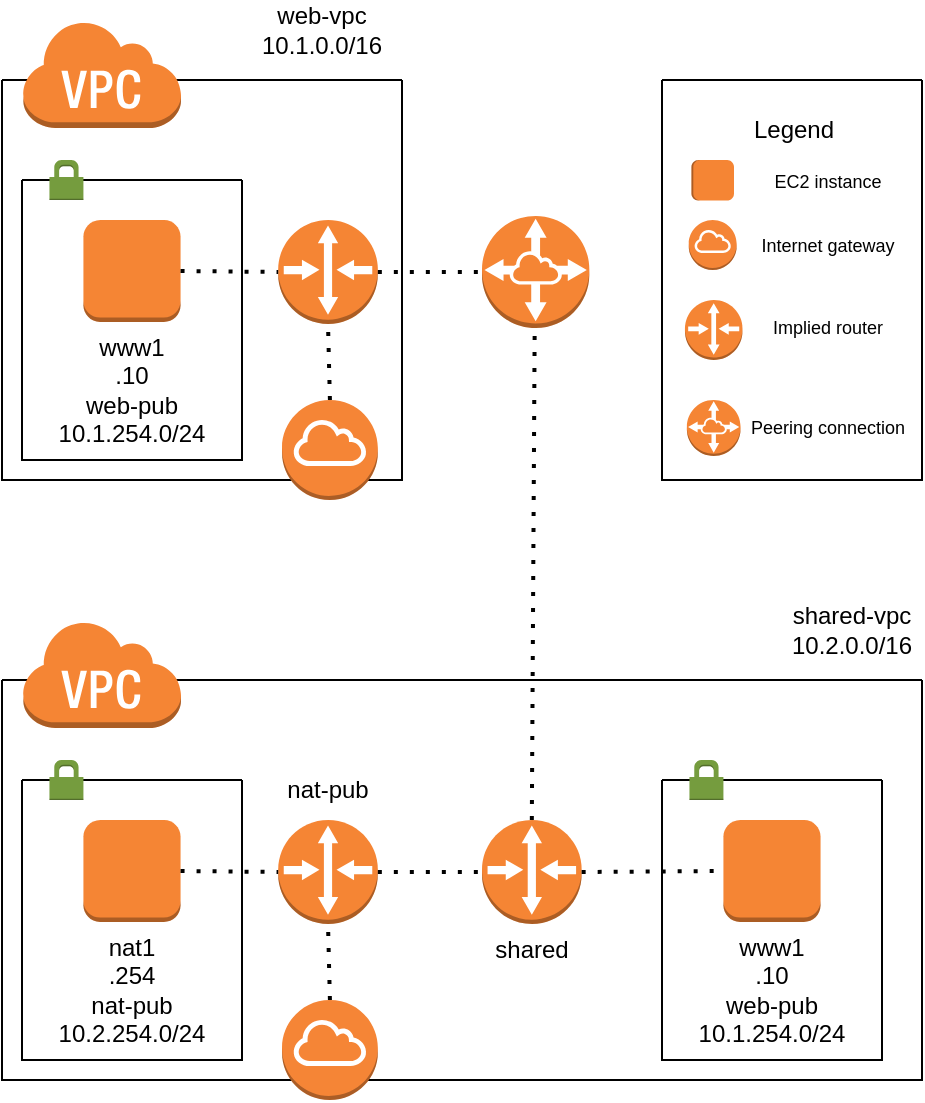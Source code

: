 <mxfile version="24.7.5">
  <diagram name="Page-1" id="8hwICdlWSCCeIoA8c55W">
    <mxGraphModel dx="807" dy="914" grid="1" gridSize="10" guides="1" tooltips="1" connect="1" arrows="1" fold="1" page="1" pageScale="1" pageWidth="827" pageHeight="1169" math="0" shadow="0">
      <root>
        <mxCell id="0" />
        <mxCell id="1" parent="0" />
        <mxCell id="8rFKNs383A1klsU4Xvqt-3" value="" style="swimlane;startSize=0;" vertex="1" parent="1">
          <mxGeometry x="184" y="350" width="200" height="200" as="geometry" />
        </mxCell>
        <mxCell id="8rFKNs383A1klsU4Xvqt-1" value="" style="outlineConnect=0;dashed=0;verticalLabelPosition=bottom;verticalAlign=top;align=center;html=1;shape=mxgraph.aws3.virtual_private_cloud;fillColor=#F58534;gradientColor=none;" vertex="1" parent="8rFKNs383A1klsU4Xvqt-3">
          <mxGeometry x="10" y="-30" width="79.5" height="54" as="geometry" />
        </mxCell>
        <mxCell id="8rFKNs383A1klsU4Xvqt-6" value="" style="outlineConnect=0;dashed=0;verticalLabelPosition=bottom;verticalAlign=top;align=center;html=1;shape=mxgraph.aws3.internet_gateway;fillColor=#F58536;gradientColor=none;" vertex="1" parent="8rFKNs383A1klsU4Xvqt-3">
          <mxGeometry x="140" y="160" width="47.92" height="50" as="geometry" />
        </mxCell>
        <mxCell id="8rFKNs383A1klsU4Xvqt-8" value="" style="swimlane;startSize=0;" vertex="1" parent="8rFKNs383A1klsU4Xvqt-3">
          <mxGeometry x="10" y="50" width="110" height="140" as="geometry" />
        </mxCell>
        <mxCell id="8rFKNs383A1klsU4Xvqt-9" value="www1&lt;div&gt;.10&lt;/div&gt;&lt;div&gt;web-pub&lt;br&gt;&lt;div&gt;10.1.254.0/24&lt;/div&gt;&lt;/div&gt;" style="text;html=1;align=center;verticalAlign=middle;whiteSpace=wrap;rounded=0;" vertex="1" parent="8rFKNs383A1klsU4Xvqt-8">
          <mxGeometry x="25" y="90" width="60" height="30" as="geometry" />
        </mxCell>
        <mxCell id="8rFKNs383A1klsU4Xvqt-5" value="" style="outlineConnect=0;dashed=0;verticalLabelPosition=bottom;verticalAlign=top;align=center;html=1;shape=mxgraph.aws3.instance;fillColor=#F58534;gradientColor=none;" vertex="1" parent="8rFKNs383A1klsU4Xvqt-8">
          <mxGeometry x="30.71" y="20" width="48.57" height="51" as="geometry" />
        </mxCell>
        <mxCell id="8rFKNs383A1klsU4Xvqt-7" value="" style="outlineConnect=0;dashed=0;verticalLabelPosition=bottom;verticalAlign=top;align=center;html=1;shape=mxgraph.aws3.permissions;fillColor=#759C3E;gradientColor=none;" vertex="1" parent="8rFKNs383A1klsU4Xvqt-8">
          <mxGeometry x="13.73" y="-10" width="16.98" height="20" as="geometry" />
        </mxCell>
        <mxCell id="8rFKNs383A1klsU4Xvqt-11" value="" style="outlineConnect=0;dashed=0;verticalLabelPosition=bottom;verticalAlign=top;align=center;html=1;shape=mxgraph.aws3.router;fillColor=#F58534;gradientColor=none;" vertex="1" parent="8rFKNs383A1klsU4Xvqt-3">
          <mxGeometry x="138.09" y="70" width="49.83" height="52" as="geometry" />
        </mxCell>
        <mxCell id="8rFKNs383A1klsU4Xvqt-12" value="" style="endArrow=none;dashed=1;html=1;dashPattern=1 3;strokeWidth=2;rounded=0;entryX=0.5;entryY=1;entryDx=0;entryDy=0;entryPerimeter=0;exitX=0.5;exitY=0;exitDx=0;exitDy=0;exitPerimeter=0;" edge="1" parent="8rFKNs383A1klsU4Xvqt-3" source="8rFKNs383A1klsU4Xvqt-6" target="8rFKNs383A1klsU4Xvqt-11">
          <mxGeometry width="50" height="50" relative="1" as="geometry">
            <mxPoint x="140" y="190" as="sourcePoint" />
            <mxPoint x="190" y="140" as="targetPoint" />
          </mxGeometry>
        </mxCell>
        <mxCell id="8rFKNs383A1klsU4Xvqt-13" value="" style="endArrow=none;dashed=1;html=1;dashPattern=1 3;strokeWidth=2;rounded=0;entryX=0;entryY=0.5;entryDx=0;entryDy=0;entryPerimeter=0;exitX=1;exitY=0.5;exitDx=0;exitDy=0;exitPerimeter=0;" edge="1" parent="8rFKNs383A1klsU4Xvqt-3" source="8rFKNs383A1klsU4Xvqt-5" target="8rFKNs383A1klsU4Xvqt-11">
          <mxGeometry width="50" height="50" relative="1" as="geometry">
            <mxPoint x="140" y="190" as="sourcePoint" />
            <mxPoint x="190" y="140" as="targetPoint" />
          </mxGeometry>
        </mxCell>
        <mxCell id="8rFKNs383A1klsU4Xvqt-4" value="web-vpc&lt;div&gt;10.1.0.0/16&lt;/div&gt;" style="text;html=1;align=center;verticalAlign=middle;whiteSpace=wrap;rounded=0;" vertex="1" parent="1">
          <mxGeometry x="314" y="310" width="60" height="30" as="geometry" />
        </mxCell>
        <mxCell id="8rFKNs383A1klsU4Xvqt-14" value="" style="outlineConnect=0;dashed=0;verticalLabelPosition=bottom;verticalAlign=top;align=center;html=1;shape=mxgraph.aws3.vpc_peering;fillColor=#F58534;gradientColor=none;" vertex="1" parent="1">
          <mxGeometry x="424" y="418" width="53.67" height="56" as="geometry" />
        </mxCell>
        <mxCell id="8rFKNs383A1klsU4Xvqt-15" value="" style="endArrow=none;dashed=1;html=1;dashPattern=1 3;strokeWidth=2;rounded=0;exitX=1;exitY=0.5;exitDx=0;exitDy=0;exitPerimeter=0;entryX=0;entryY=0.5;entryDx=0;entryDy=0;entryPerimeter=0;" edge="1" parent="1" source="8rFKNs383A1klsU4Xvqt-11" target="8rFKNs383A1klsU4Xvqt-14">
          <mxGeometry width="50" height="50" relative="1" as="geometry">
            <mxPoint x="324" y="540" as="sourcePoint" />
            <mxPoint x="374" y="490" as="targetPoint" />
          </mxGeometry>
        </mxCell>
        <mxCell id="8rFKNs383A1klsU4Xvqt-17" value="" style="swimlane;startSize=0;" vertex="1" parent="1">
          <mxGeometry x="184" y="650" width="460" height="200" as="geometry" />
        </mxCell>
        <mxCell id="8rFKNs383A1klsU4Xvqt-18" value="" style="outlineConnect=0;dashed=0;verticalLabelPosition=bottom;verticalAlign=top;align=center;html=1;shape=mxgraph.aws3.virtual_private_cloud;fillColor=#F58534;gradientColor=none;" vertex="1" parent="8rFKNs383A1klsU4Xvqt-17">
          <mxGeometry x="10" y="-30" width="79.5" height="54" as="geometry" />
        </mxCell>
        <mxCell id="8rFKNs383A1klsU4Xvqt-19" value="" style="outlineConnect=0;dashed=0;verticalLabelPosition=bottom;verticalAlign=top;align=center;html=1;shape=mxgraph.aws3.internet_gateway;fillColor=#F58536;gradientColor=none;" vertex="1" parent="8rFKNs383A1klsU4Xvqt-17">
          <mxGeometry x="140" y="160" width="47.92" height="50" as="geometry" />
        </mxCell>
        <mxCell id="8rFKNs383A1klsU4Xvqt-20" value="" style="swimlane;startSize=0;" vertex="1" parent="8rFKNs383A1klsU4Xvqt-17">
          <mxGeometry x="10" y="50" width="110" height="140" as="geometry" />
        </mxCell>
        <mxCell id="8rFKNs383A1klsU4Xvqt-21" value="nat1&lt;div&gt;.254&lt;/div&gt;&lt;div&gt;nat-pub&lt;br&gt;&lt;div&gt;10.2.254.0/24&lt;/div&gt;&lt;/div&gt;" style="text;html=1;align=center;verticalAlign=middle;whiteSpace=wrap;rounded=0;" vertex="1" parent="8rFKNs383A1klsU4Xvqt-20">
          <mxGeometry x="25" y="70" width="60" height="70" as="geometry" />
        </mxCell>
        <mxCell id="8rFKNs383A1klsU4Xvqt-22" value="" style="outlineConnect=0;dashed=0;verticalLabelPosition=bottom;verticalAlign=top;align=center;html=1;shape=mxgraph.aws3.instance;fillColor=#F58534;gradientColor=none;" vertex="1" parent="8rFKNs383A1klsU4Xvqt-20">
          <mxGeometry x="30.71" y="20" width="48.57" height="51" as="geometry" />
        </mxCell>
        <mxCell id="8rFKNs383A1klsU4Xvqt-23" value="" style="outlineConnect=0;dashed=0;verticalLabelPosition=bottom;verticalAlign=top;align=center;html=1;shape=mxgraph.aws3.permissions;fillColor=#759C3E;gradientColor=none;" vertex="1" parent="8rFKNs383A1klsU4Xvqt-20">
          <mxGeometry x="13.73" y="-10" width="16.98" height="20" as="geometry" />
        </mxCell>
        <mxCell id="8rFKNs383A1klsU4Xvqt-24" value="" style="outlineConnect=0;dashed=0;verticalLabelPosition=bottom;verticalAlign=top;align=center;html=1;shape=mxgraph.aws3.router;fillColor=#F58534;gradientColor=none;" vertex="1" parent="8rFKNs383A1klsU4Xvqt-17">
          <mxGeometry x="138.09" y="70" width="49.83" height="52" as="geometry" />
        </mxCell>
        <mxCell id="8rFKNs383A1klsU4Xvqt-25" value="" style="endArrow=none;dashed=1;html=1;dashPattern=1 3;strokeWidth=2;rounded=0;entryX=0.5;entryY=1;entryDx=0;entryDy=0;entryPerimeter=0;exitX=0.5;exitY=0;exitDx=0;exitDy=0;exitPerimeter=0;" edge="1" parent="8rFKNs383A1klsU4Xvqt-17" source="8rFKNs383A1klsU4Xvqt-19" target="8rFKNs383A1klsU4Xvqt-24">
          <mxGeometry width="50" height="50" relative="1" as="geometry">
            <mxPoint x="140" y="190" as="sourcePoint" />
            <mxPoint x="190" y="140" as="targetPoint" />
          </mxGeometry>
        </mxCell>
        <mxCell id="8rFKNs383A1klsU4Xvqt-26" value="" style="endArrow=none;dashed=1;html=1;dashPattern=1 3;strokeWidth=2;rounded=0;entryX=0;entryY=0.5;entryDx=0;entryDy=0;entryPerimeter=0;exitX=1;exitY=0.5;exitDx=0;exitDy=0;exitPerimeter=0;" edge="1" parent="8rFKNs383A1klsU4Xvqt-17" source="8rFKNs383A1klsU4Xvqt-22" target="8rFKNs383A1klsU4Xvqt-24">
          <mxGeometry width="50" height="50" relative="1" as="geometry">
            <mxPoint x="140" y="190" as="sourcePoint" />
            <mxPoint x="190" y="140" as="targetPoint" />
          </mxGeometry>
        </mxCell>
        <mxCell id="8rFKNs383A1klsU4Xvqt-30" value="" style="swimlane;startSize=0;" vertex="1" parent="8rFKNs383A1klsU4Xvqt-17">
          <mxGeometry x="330" y="50" width="110" height="140" as="geometry" />
        </mxCell>
        <mxCell id="8rFKNs383A1klsU4Xvqt-31" value="www1&lt;div&gt;.10&lt;/div&gt;&lt;div&gt;web-pub&lt;br&gt;&lt;div&gt;10.1.254.0/24&lt;/div&gt;&lt;/div&gt;" style="text;html=1;align=center;verticalAlign=middle;whiteSpace=wrap;rounded=0;" vertex="1" parent="8rFKNs383A1klsU4Xvqt-30">
          <mxGeometry x="25" y="90" width="60" height="30" as="geometry" />
        </mxCell>
        <mxCell id="8rFKNs383A1klsU4Xvqt-32" value="" style="outlineConnect=0;dashed=0;verticalLabelPosition=bottom;verticalAlign=top;align=center;html=1;shape=mxgraph.aws3.instance;fillColor=#F58534;gradientColor=none;" vertex="1" parent="8rFKNs383A1klsU4Xvqt-30">
          <mxGeometry x="30.71" y="20" width="48.57" height="51" as="geometry" />
        </mxCell>
        <mxCell id="8rFKNs383A1klsU4Xvqt-33" value="" style="outlineConnect=0;dashed=0;verticalLabelPosition=bottom;verticalAlign=top;align=center;html=1;shape=mxgraph.aws3.permissions;fillColor=#759C3E;gradientColor=none;" vertex="1" parent="8rFKNs383A1klsU4Xvqt-30">
          <mxGeometry x="13.73" y="-10" width="16.98" height="20" as="geometry" />
        </mxCell>
        <mxCell id="8rFKNs383A1klsU4Xvqt-34" value="" style="outlineConnect=0;dashed=0;verticalLabelPosition=bottom;verticalAlign=top;align=center;html=1;shape=mxgraph.aws3.router;fillColor=#F58534;gradientColor=none;" vertex="1" parent="8rFKNs383A1klsU4Xvqt-17">
          <mxGeometry x="240" y="70" width="49.83" height="52" as="geometry" />
        </mxCell>
        <mxCell id="8rFKNs383A1klsU4Xvqt-36" value="nat-pub" style="text;html=1;align=center;verticalAlign=middle;whiteSpace=wrap;rounded=0;" vertex="1" parent="8rFKNs383A1klsU4Xvqt-17">
          <mxGeometry x="133.01" y="40" width="60" height="30" as="geometry" />
        </mxCell>
        <mxCell id="8rFKNs383A1klsU4Xvqt-37" value="shared" style="text;html=1;align=center;verticalAlign=middle;whiteSpace=wrap;rounded=0;" vertex="1" parent="8rFKNs383A1klsU4Xvqt-17">
          <mxGeometry x="234.92" y="120" width="60" height="30" as="geometry" />
        </mxCell>
        <mxCell id="8rFKNs383A1klsU4Xvqt-38" value="" style="endArrow=none;dashed=1;html=1;dashPattern=1 3;strokeWidth=2;rounded=0;exitX=1;exitY=0.5;exitDx=0;exitDy=0;exitPerimeter=0;entryX=0;entryY=0.5;entryDx=0;entryDy=0;entryPerimeter=0;" edge="1" parent="8rFKNs383A1klsU4Xvqt-17" source="8rFKNs383A1klsU4Xvqt-34" target="8rFKNs383A1klsU4Xvqt-32">
          <mxGeometry width="50" height="50" relative="1" as="geometry">
            <mxPoint x="289.83" y="95.57" as="sourcePoint" />
            <mxPoint x="341.83" y="95.57" as="targetPoint" />
          </mxGeometry>
        </mxCell>
        <mxCell id="8rFKNs383A1klsU4Xvqt-27" value="shared-vpc&lt;div&gt;10.2.0.0/16&lt;/div&gt;" style="text;html=1;align=center;verticalAlign=middle;whiteSpace=wrap;rounded=0;" vertex="1" parent="1">
          <mxGeometry x="574" y="610" width="70" height="30" as="geometry" />
        </mxCell>
        <mxCell id="8rFKNs383A1klsU4Xvqt-29" value="" style="endArrow=none;dashed=1;html=1;dashPattern=1 3;strokeWidth=2;rounded=0;exitX=1;exitY=0.5;exitDx=0;exitDy=0;exitPerimeter=0;entryX=0;entryY=0.5;entryDx=0;entryDy=0;entryPerimeter=0;" edge="1" parent="1" source="8rFKNs383A1klsU4Xvqt-24">
          <mxGeometry width="50" height="50" relative="1" as="geometry">
            <mxPoint x="324" y="840" as="sourcePoint" />
            <mxPoint x="424" y="746" as="targetPoint" />
          </mxGeometry>
        </mxCell>
        <mxCell id="8rFKNs383A1klsU4Xvqt-35" value="" style="endArrow=none;dashed=1;html=1;dashPattern=1 3;strokeWidth=2;rounded=0;entryX=0.5;entryY=1;entryDx=0;entryDy=0;entryPerimeter=0;exitX=0.5;exitY=0;exitDx=0;exitDy=0;exitPerimeter=0;" edge="1" parent="1" source="8rFKNs383A1klsU4Xvqt-34">
          <mxGeometry width="50" height="50" relative="1" as="geometry">
            <mxPoint x="451.34" y="512" as="sourcePoint" />
            <mxPoint x="450.34" y="474" as="targetPoint" />
          </mxGeometry>
        </mxCell>
        <mxCell id="8rFKNs383A1klsU4Xvqt-39" value="" style="swimlane;startSize=0;" vertex="1" parent="1">
          <mxGeometry x="514" y="350" width="130" height="200" as="geometry" />
        </mxCell>
        <mxCell id="8rFKNs383A1klsU4Xvqt-40" value="Legend" style="text;html=1;align=center;verticalAlign=middle;whiteSpace=wrap;rounded=0;" vertex="1" parent="8rFKNs383A1klsU4Xvqt-39">
          <mxGeometry x="36" y="10" width="60" height="30" as="geometry" />
        </mxCell>
        <mxCell id="8rFKNs383A1klsU4Xvqt-41" value="" style="outlineConnect=0;dashed=0;verticalLabelPosition=bottom;verticalAlign=top;align=center;html=1;shape=mxgraph.aws3.instance;fillColor=#F58534;gradientColor=none;direction=south;" vertex="1" parent="8rFKNs383A1klsU4Xvqt-39">
          <mxGeometry x="14.72" y="40" width="21.28" height="20.26" as="geometry" />
        </mxCell>
        <mxCell id="8rFKNs383A1klsU4Xvqt-42" value="" style="outlineConnect=0;dashed=0;verticalLabelPosition=bottom;verticalAlign=top;align=center;html=1;shape=mxgraph.aws3.internet_gateway;fillColor=#F58536;gradientColor=none;" vertex="1" parent="8rFKNs383A1klsU4Xvqt-39">
          <mxGeometry x="13.38" y="70" width="23.96" height="25" as="geometry" />
        </mxCell>
        <mxCell id="8rFKNs383A1klsU4Xvqt-43" value="" style="outlineConnect=0;dashed=0;verticalLabelPosition=bottom;verticalAlign=top;align=center;html=1;shape=mxgraph.aws3.router;fillColor=#F58534;gradientColor=none;" vertex="1" parent="8rFKNs383A1klsU4Xvqt-39">
          <mxGeometry x="11.48" y="110" width="28.75" height="30" as="geometry" />
        </mxCell>
        <mxCell id="8rFKNs383A1klsU4Xvqt-44" value="" style="outlineConnect=0;dashed=0;verticalLabelPosition=bottom;verticalAlign=top;align=center;html=1;shape=mxgraph.aws3.vpc_peering;fillColor=#F58534;gradientColor=none;" vertex="1" parent="8rFKNs383A1klsU4Xvqt-39">
          <mxGeometry x="12.44" y="160" width="26.84" height="28" as="geometry" />
        </mxCell>
        <mxCell id="8rFKNs383A1klsU4Xvqt-45" value="&lt;font style=&quot;font-size: 9px;&quot;&gt;EC2 instance&lt;/font&gt;" style="text;html=1;align=center;verticalAlign=middle;whiteSpace=wrap;rounded=0;" vertex="1" parent="8rFKNs383A1klsU4Xvqt-39">
          <mxGeometry x="46" y="37.57" width="74" height="25.13" as="geometry" />
        </mxCell>
        <mxCell id="8rFKNs383A1klsU4Xvqt-46" value="&lt;font style=&quot;font-size: 9px;&quot;&gt;Internet gateway&lt;/font&gt;" style="text;html=1;align=center;verticalAlign=middle;whiteSpace=wrap;rounded=0;" vertex="1" parent="8rFKNs383A1klsU4Xvqt-39">
          <mxGeometry x="46" y="69.87" width="74" height="25.13" as="geometry" />
        </mxCell>
        <mxCell id="8rFKNs383A1klsU4Xvqt-47" value="&lt;font style=&quot;font-size: 9px;&quot;&gt;Implied router&lt;/font&gt;" style="text;html=1;align=center;verticalAlign=middle;whiteSpace=wrap;rounded=0;" vertex="1" parent="8rFKNs383A1klsU4Xvqt-39">
          <mxGeometry x="46" y="110" width="74" height="25.13" as="geometry" />
        </mxCell>
        <mxCell id="8rFKNs383A1klsU4Xvqt-48" value="&lt;font style=&quot;font-size: 9px;&quot;&gt;Peering connection&lt;/font&gt;" style="text;html=1;align=center;verticalAlign=middle;whiteSpace=wrap;rounded=0;" vertex="1" parent="8rFKNs383A1klsU4Xvqt-39">
          <mxGeometry x="41" y="160" width="84" height="25.13" as="geometry" />
        </mxCell>
      </root>
    </mxGraphModel>
  </diagram>
</mxfile>
